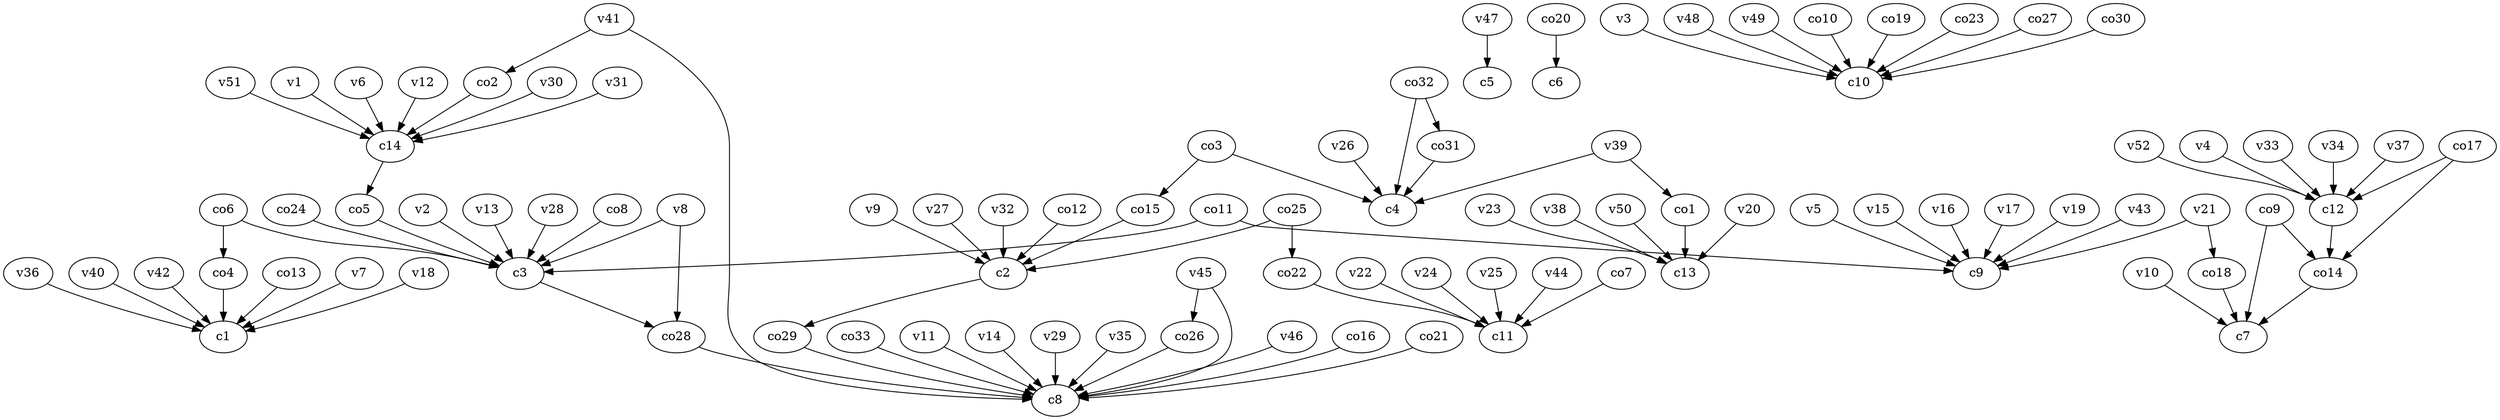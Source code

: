 strict digraph  {
c1;
c2;
c3;
c4;
c5;
c6;
c7;
c8;
c9;
c10;
c11;
c12;
c13;
c14;
v1;
v2;
v3;
v4;
v5;
v6;
v7;
v8;
v9;
v10;
v11;
v12;
v13;
v14;
v15;
v16;
v17;
v18;
v19;
v20;
v21;
v22;
v23;
v24;
v25;
v26;
v27;
v28;
v29;
v30;
v31;
v32;
v33;
v34;
v35;
v36;
v37;
v38;
v39;
v40;
v41;
v42;
v43;
v44;
v45;
v46;
v47;
v48;
v49;
v50;
v51;
v52;
co1;
co2;
co3;
co4;
co5;
co6;
co7;
co8;
co9;
co10;
co11;
co12;
co13;
co14;
co15;
co16;
co17;
co18;
co19;
co20;
co21;
co22;
co23;
co24;
co25;
co26;
co27;
co28;
co29;
co30;
co31;
co32;
co33;
c2 -> co29  [weight=1];
c3 -> co28  [weight=1];
c12 -> co14  [weight=1];
c14 -> co5  [weight=1];
v1 -> c14  [weight=1];
v2 -> c3  [weight=1];
v3 -> c10  [weight=1];
v4 -> c12  [weight=1];
v5 -> c9  [weight=1];
v6 -> c14  [weight=1];
v7 -> c1  [weight=1];
v8 -> c3  [weight=1];
v8 -> co28  [weight=1];
v9 -> c2  [weight=1];
v10 -> c7  [weight=1];
v11 -> c8  [weight=1];
v12 -> c14  [weight=1];
v13 -> c3  [weight=1];
v14 -> c8  [weight=1];
v15 -> c9  [weight=1];
v16 -> c9  [weight=1];
v17 -> c9  [weight=1];
v18 -> c1  [weight=1];
v19 -> c9  [weight=1];
v20 -> c13  [weight=1];
v21 -> c9  [weight=1];
v21 -> co18  [weight=1];
v22 -> c11  [weight=1];
v23 -> c13  [weight=1];
v24 -> c11  [weight=1];
v25 -> c11  [weight=1];
v26 -> c4  [weight=1];
v27 -> c2  [weight=1];
v28 -> c3  [weight=1];
v29 -> c8  [weight=1];
v30 -> c14  [weight=1];
v31 -> c14  [weight=1];
v32 -> c2  [weight=1];
v33 -> c12  [weight=1];
v34 -> c12  [weight=1];
v35 -> c8  [weight=1];
v36 -> c1  [weight=1];
v37 -> c12  [weight=1];
v38 -> c13  [weight=1];
v39 -> c4  [weight=1];
v39 -> co1  [weight=1];
v40 -> c1  [weight=1];
v41 -> c8  [weight=1];
v41 -> co2  [weight=1];
v42 -> c1  [weight=1];
v43 -> c9  [weight=1];
v44 -> c11  [weight=1];
v45 -> c8  [weight=1];
v45 -> co26  [weight=1];
v46 -> c8  [weight=1];
v47 -> c5  [weight=1];
v48 -> c10  [weight=1];
v49 -> c10  [weight=1];
v50 -> c13  [weight=1];
v51 -> c14  [weight=1];
v52 -> c12  [weight=1];
co1 -> c13  [weight=1];
co2 -> c14  [weight=1];
co3 -> c4  [weight=1];
co3 -> co15  [weight=1];
co4 -> c1  [weight=1];
co5 -> c3  [weight=1];
co6 -> c3  [weight=1];
co6 -> co4  [weight=1];
co7 -> c11  [weight=1];
co8 -> c3  [weight=1];
co9 -> c7  [weight=1];
co9 -> co14  [weight=1];
co10 -> c10  [weight=1];
co11 -> c9  [weight=1];
co11 -> c3  [weight=1];
co12 -> c2  [weight=1];
co13 -> c1  [weight=1];
co14 -> c7  [weight=1];
co15 -> c2  [weight=1];
co16 -> c8  [weight=1];
co17 -> c12  [weight=1];
co17 -> co14  [weight=1];
co18 -> c7  [weight=1];
co19 -> c10  [weight=1];
co20 -> c6  [weight=1];
co21 -> c8  [weight=1];
co22 -> c11  [weight=1];
co23 -> c10  [weight=1];
co24 -> c3  [weight=1];
co25 -> c2  [weight=1];
co25 -> co22  [weight=1];
co26 -> c8  [weight=1];
co27 -> c10  [weight=1];
co28 -> c8  [weight=1];
co29 -> c8  [weight=1];
co30 -> c10  [weight=1];
co31 -> c4  [weight=1];
co32 -> c4  [weight=1];
co32 -> co31  [weight=1];
co33 -> c8  [weight=1];
}
